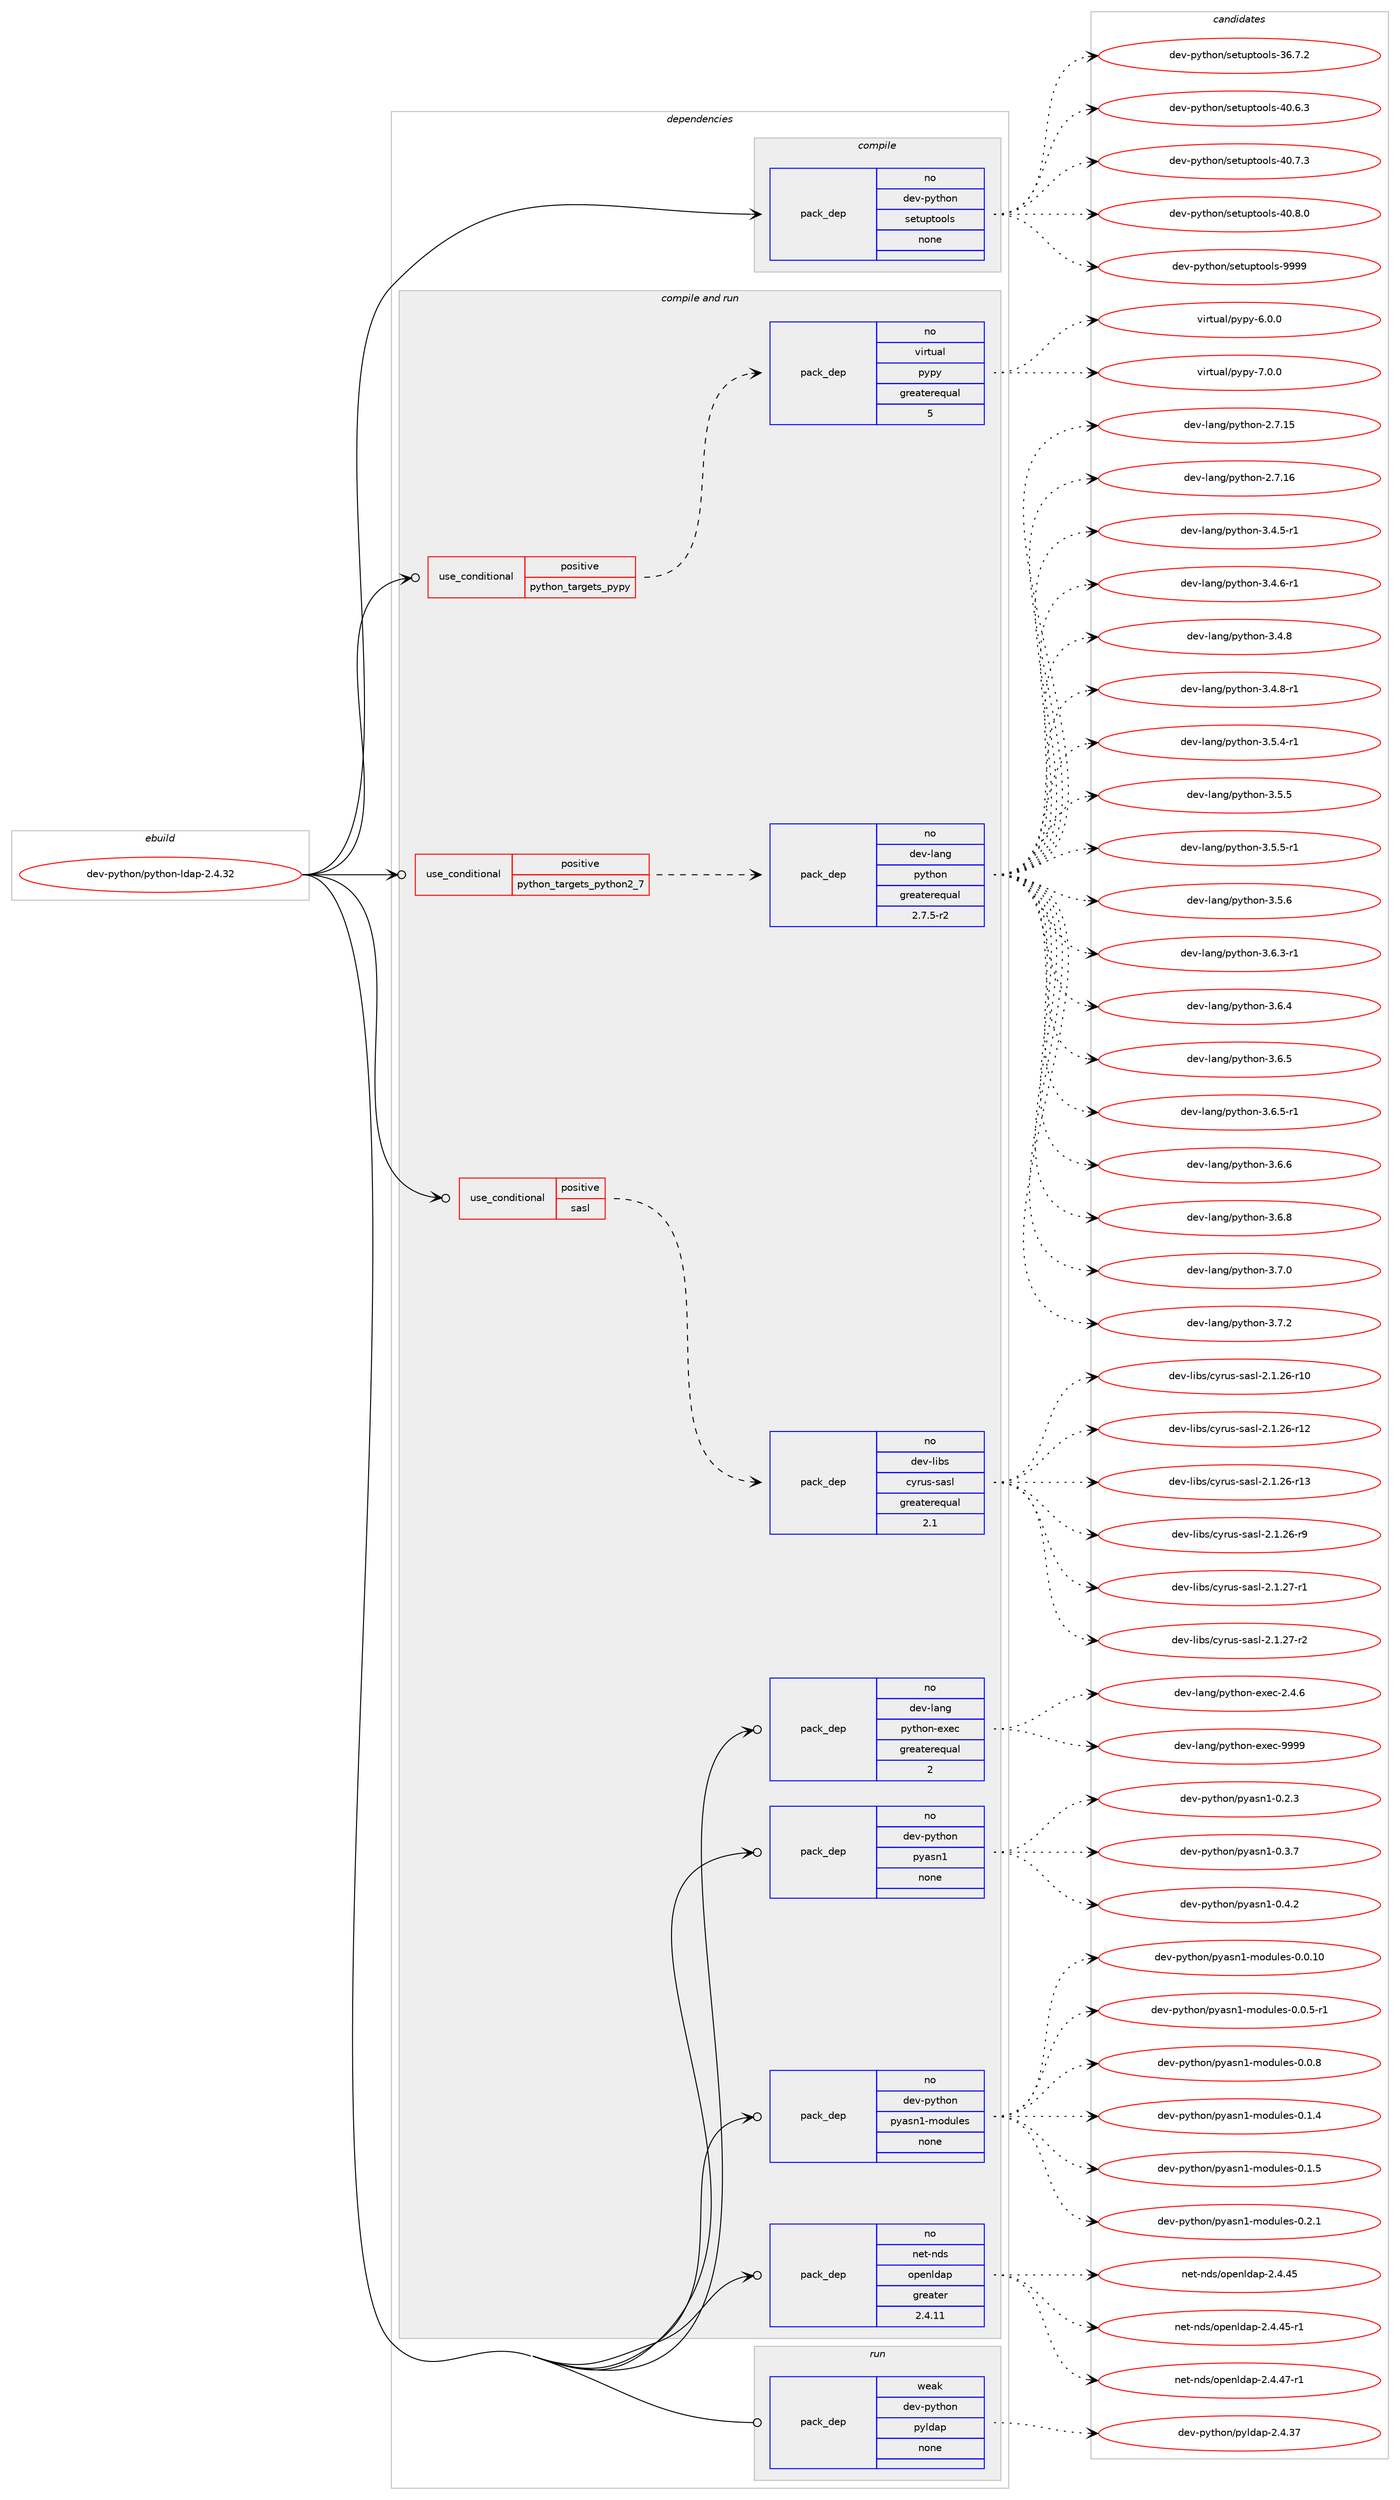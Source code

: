 digraph prolog {

# *************
# Graph options
# *************

newrank=true;
concentrate=true;
compound=true;
graph [rankdir=LR,fontname=Helvetica,fontsize=10,ranksep=1.5];#, ranksep=2.5, nodesep=0.2];
edge  [arrowhead=vee];
node  [fontname=Helvetica,fontsize=10];

# **********
# The ebuild
# **********

subgraph cluster_leftcol {
color=gray;
rank=same;
label=<<i>ebuild</i>>;
id [label="dev-python/python-ldap-2.4.32", color=red, width=4, href="../dev-python/python-ldap-2.4.32.svg"];
}

# ****************
# The dependencies
# ****************

subgraph cluster_midcol {
color=gray;
label=<<i>dependencies</i>>;
subgraph cluster_compile {
fillcolor="#eeeeee";
style=filled;
label=<<i>compile</i>>;
subgraph pack1029303 {
dependency1435415 [label=<<TABLE BORDER="0" CELLBORDER="1" CELLSPACING="0" CELLPADDING="4" WIDTH="220"><TR><TD ROWSPAN="6" CELLPADDING="30">pack_dep</TD></TR><TR><TD WIDTH="110">no</TD></TR><TR><TD>dev-python</TD></TR><TR><TD>setuptools</TD></TR><TR><TD>none</TD></TR><TR><TD></TD></TR></TABLE>>, shape=none, color=blue];
}
id:e -> dependency1435415:w [weight=20,style="solid",arrowhead="vee"];
}
subgraph cluster_compileandrun {
fillcolor="#eeeeee";
style=filled;
label=<<i>compile and run</i>>;
subgraph cond382758 {
dependency1435416 [label=<<TABLE BORDER="0" CELLBORDER="1" CELLSPACING="0" CELLPADDING="4"><TR><TD ROWSPAN="3" CELLPADDING="10">use_conditional</TD></TR><TR><TD>positive</TD></TR><TR><TD>python_targets_pypy</TD></TR></TABLE>>, shape=none, color=red];
subgraph pack1029304 {
dependency1435417 [label=<<TABLE BORDER="0" CELLBORDER="1" CELLSPACING="0" CELLPADDING="4" WIDTH="220"><TR><TD ROWSPAN="6" CELLPADDING="30">pack_dep</TD></TR><TR><TD WIDTH="110">no</TD></TR><TR><TD>virtual</TD></TR><TR><TD>pypy</TD></TR><TR><TD>greaterequal</TD></TR><TR><TD>5</TD></TR></TABLE>>, shape=none, color=blue];
}
dependency1435416:e -> dependency1435417:w [weight=20,style="dashed",arrowhead="vee"];
}
id:e -> dependency1435416:w [weight=20,style="solid",arrowhead="odotvee"];
subgraph cond382759 {
dependency1435418 [label=<<TABLE BORDER="0" CELLBORDER="1" CELLSPACING="0" CELLPADDING="4"><TR><TD ROWSPAN="3" CELLPADDING="10">use_conditional</TD></TR><TR><TD>positive</TD></TR><TR><TD>python_targets_python2_7</TD></TR></TABLE>>, shape=none, color=red];
subgraph pack1029305 {
dependency1435419 [label=<<TABLE BORDER="0" CELLBORDER="1" CELLSPACING="0" CELLPADDING="4" WIDTH="220"><TR><TD ROWSPAN="6" CELLPADDING="30">pack_dep</TD></TR><TR><TD WIDTH="110">no</TD></TR><TR><TD>dev-lang</TD></TR><TR><TD>python</TD></TR><TR><TD>greaterequal</TD></TR><TR><TD>2.7.5-r2</TD></TR></TABLE>>, shape=none, color=blue];
}
dependency1435418:e -> dependency1435419:w [weight=20,style="dashed",arrowhead="vee"];
}
id:e -> dependency1435418:w [weight=20,style="solid",arrowhead="odotvee"];
subgraph cond382760 {
dependency1435420 [label=<<TABLE BORDER="0" CELLBORDER="1" CELLSPACING="0" CELLPADDING="4"><TR><TD ROWSPAN="3" CELLPADDING="10">use_conditional</TD></TR><TR><TD>positive</TD></TR><TR><TD>sasl</TD></TR></TABLE>>, shape=none, color=red];
subgraph pack1029306 {
dependency1435421 [label=<<TABLE BORDER="0" CELLBORDER="1" CELLSPACING="0" CELLPADDING="4" WIDTH="220"><TR><TD ROWSPAN="6" CELLPADDING="30">pack_dep</TD></TR><TR><TD WIDTH="110">no</TD></TR><TR><TD>dev-libs</TD></TR><TR><TD>cyrus-sasl</TD></TR><TR><TD>greaterequal</TD></TR><TR><TD>2.1</TD></TR></TABLE>>, shape=none, color=blue];
}
dependency1435420:e -> dependency1435421:w [weight=20,style="dashed",arrowhead="vee"];
}
id:e -> dependency1435420:w [weight=20,style="solid",arrowhead="odotvee"];
subgraph pack1029307 {
dependency1435422 [label=<<TABLE BORDER="0" CELLBORDER="1" CELLSPACING="0" CELLPADDING="4" WIDTH="220"><TR><TD ROWSPAN="6" CELLPADDING="30">pack_dep</TD></TR><TR><TD WIDTH="110">no</TD></TR><TR><TD>dev-lang</TD></TR><TR><TD>python-exec</TD></TR><TR><TD>greaterequal</TD></TR><TR><TD>2</TD></TR></TABLE>>, shape=none, color=blue];
}
id:e -> dependency1435422:w [weight=20,style="solid",arrowhead="odotvee"];
subgraph pack1029308 {
dependency1435423 [label=<<TABLE BORDER="0" CELLBORDER="1" CELLSPACING="0" CELLPADDING="4" WIDTH="220"><TR><TD ROWSPAN="6" CELLPADDING="30">pack_dep</TD></TR><TR><TD WIDTH="110">no</TD></TR><TR><TD>dev-python</TD></TR><TR><TD>pyasn1</TD></TR><TR><TD>none</TD></TR><TR><TD></TD></TR></TABLE>>, shape=none, color=blue];
}
id:e -> dependency1435423:w [weight=20,style="solid",arrowhead="odotvee"];
subgraph pack1029309 {
dependency1435424 [label=<<TABLE BORDER="0" CELLBORDER="1" CELLSPACING="0" CELLPADDING="4" WIDTH="220"><TR><TD ROWSPAN="6" CELLPADDING="30">pack_dep</TD></TR><TR><TD WIDTH="110">no</TD></TR><TR><TD>dev-python</TD></TR><TR><TD>pyasn1-modules</TD></TR><TR><TD>none</TD></TR><TR><TD></TD></TR></TABLE>>, shape=none, color=blue];
}
id:e -> dependency1435424:w [weight=20,style="solid",arrowhead="odotvee"];
subgraph pack1029310 {
dependency1435425 [label=<<TABLE BORDER="0" CELLBORDER="1" CELLSPACING="0" CELLPADDING="4" WIDTH="220"><TR><TD ROWSPAN="6" CELLPADDING="30">pack_dep</TD></TR><TR><TD WIDTH="110">no</TD></TR><TR><TD>net-nds</TD></TR><TR><TD>openldap</TD></TR><TR><TD>greater</TD></TR><TR><TD>2.4.11</TD></TR></TABLE>>, shape=none, color=blue];
}
id:e -> dependency1435425:w [weight=20,style="solid",arrowhead="odotvee"];
}
subgraph cluster_run {
fillcolor="#eeeeee";
style=filled;
label=<<i>run</i>>;
subgraph pack1029311 {
dependency1435426 [label=<<TABLE BORDER="0" CELLBORDER="1" CELLSPACING="0" CELLPADDING="4" WIDTH="220"><TR><TD ROWSPAN="6" CELLPADDING="30">pack_dep</TD></TR><TR><TD WIDTH="110">weak</TD></TR><TR><TD>dev-python</TD></TR><TR><TD>pyldap</TD></TR><TR><TD>none</TD></TR><TR><TD></TD></TR></TABLE>>, shape=none, color=blue];
}
id:e -> dependency1435426:w [weight=20,style="solid",arrowhead="odot"];
}
}

# **************
# The candidates
# **************

subgraph cluster_choices {
rank=same;
color=gray;
label=<<i>candidates</i>>;

subgraph choice1029303 {
color=black;
nodesep=1;
choice100101118451121211161041111104711510111611711211611111110811545515446554650 [label="dev-python/setuptools-36.7.2", color=red, width=4,href="../dev-python/setuptools-36.7.2.svg"];
choice100101118451121211161041111104711510111611711211611111110811545524846544651 [label="dev-python/setuptools-40.6.3", color=red, width=4,href="../dev-python/setuptools-40.6.3.svg"];
choice100101118451121211161041111104711510111611711211611111110811545524846554651 [label="dev-python/setuptools-40.7.3", color=red, width=4,href="../dev-python/setuptools-40.7.3.svg"];
choice100101118451121211161041111104711510111611711211611111110811545524846564648 [label="dev-python/setuptools-40.8.0", color=red, width=4,href="../dev-python/setuptools-40.8.0.svg"];
choice10010111845112121116104111110471151011161171121161111111081154557575757 [label="dev-python/setuptools-9999", color=red, width=4,href="../dev-python/setuptools-9999.svg"];
dependency1435415:e -> choice100101118451121211161041111104711510111611711211611111110811545515446554650:w [style=dotted,weight="100"];
dependency1435415:e -> choice100101118451121211161041111104711510111611711211611111110811545524846544651:w [style=dotted,weight="100"];
dependency1435415:e -> choice100101118451121211161041111104711510111611711211611111110811545524846554651:w [style=dotted,weight="100"];
dependency1435415:e -> choice100101118451121211161041111104711510111611711211611111110811545524846564648:w [style=dotted,weight="100"];
dependency1435415:e -> choice10010111845112121116104111110471151011161171121161111111081154557575757:w [style=dotted,weight="100"];
}
subgraph choice1029304 {
color=black;
nodesep=1;
choice1181051141161179710847112121112121455446484648 [label="virtual/pypy-6.0.0", color=red, width=4,href="../virtual/pypy-6.0.0.svg"];
choice1181051141161179710847112121112121455546484648 [label="virtual/pypy-7.0.0", color=red, width=4,href="../virtual/pypy-7.0.0.svg"];
dependency1435417:e -> choice1181051141161179710847112121112121455446484648:w [style=dotted,weight="100"];
dependency1435417:e -> choice1181051141161179710847112121112121455546484648:w [style=dotted,weight="100"];
}
subgraph choice1029305 {
color=black;
nodesep=1;
choice10010111845108971101034711212111610411111045504655464953 [label="dev-lang/python-2.7.15", color=red, width=4,href="../dev-lang/python-2.7.15.svg"];
choice10010111845108971101034711212111610411111045504655464954 [label="dev-lang/python-2.7.16", color=red, width=4,href="../dev-lang/python-2.7.16.svg"];
choice1001011184510897110103471121211161041111104551465246534511449 [label="dev-lang/python-3.4.5-r1", color=red, width=4,href="../dev-lang/python-3.4.5-r1.svg"];
choice1001011184510897110103471121211161041111104551465246544511449 [label="dev-lang/python-3.4.6-r1", color=red, width=4,href="../dev-lang/python-3.4.6-r1.svg"];
choice100101118451089711010347112121116104111110455146524656 [label="dev-lang/python-3.4.8", color=red, width=4,href="../dev-lang/python-3.4.8.svg"];
choice1001011184510897110103471121211161041111104551465246564511449 [label="dev-lang/python-3.4.8-r1", color=red, width=4,href="../dev-lang/python-3.4.8-r1.svg"];
choice1001011184510897110103471121211161041111104551465346524511449 [label="dev-lang/python-3.5.4-r1", color=red, width=4,href="../dev-lang/python-3.5.4-r1.svg"];
choice100101118451089711010347112121116104111110455146534653 [label="dev-lang/python-3.5.5", color=red, width=4,href="../dev-lang/python-3.5.5.svg"];
choice1001011184510897110103471121211161041111104551465346534511449 [label="dev-lang/python-3.5.5-r1", color=red, width=4,href="../dev-lang/python-3.5.5-r1.svg"];
choice100101118451089711010347112121116104111110455146534654 [label="dev-lang/python-3.5.6", color=red, width=4,href="../dev-lang/python-3.5.6.svg"];
choice1001011184510897110103471121211161041111104551465446514511449 [label="dev-lang/python-3.6.3-r1", color=red, width=4,href="../dev-lang/python-3.6.3-r1.svg"];
choice100101118451089711010347112121116104111110455146544652 [label="dev-lang/python-3.6.4", color=red, width=4,href="../dev-lang/python-3.6.4.svg"];
choice100101118451089711010347112121116104111110455146544653 [label="dev-lang/python-3.6.5", color=red, width=4,href="../dev-lang/python-3.6.5.svg"];
choice1001011184510897110103471121211161041111104551465446534511449 [label="dev-lang/python-3.6.5-r1", color=red, width=4,href="../dev-lang/python-3.6.5-r1.svg"];
choice100101118451089711010347112121116104111110455146544654 [label="dev-lang/python-3.6.6", color=red, width=4,href="../dev-lang/python-3.6.6.svg"];
choice100101118451089711010347112121116104111110455146544656 [label="dev-lang/python-3.6.8", color=red, width=4,href="../dev-lang/python-3.6.8.svg"];
choice100101118451089711010347112121116104111110455146554648 [label="dev-lang/python-3.7.0", color=red, width=4,href="../dev-lang/python-3.7.0.svg"];
choice100101118451089711010347112121116104111110455146554650 [label="dev-lang/python-3.7.2", color=red, width=4,href="../dev-lang/python-3.7.2.svg"];
dependency1435419:e -> choice10010111845108971101034711212111610411111045504655464953:w [style=dotted,weight="100"];
dependency1435419:e -> choice10010111845108971101034711212111610411111045504655464954:w [style=dotted,weight="100"];
dependency1435419:e -> choice1001011184510897110103471121211161041111104551465246534511449:w [style=dotted,weight="100"];
dependency1435419:e -> choice1001011184510897110103471121211161041111104551465246544511449:w [style=dotted,weight="100"];
dependency1435419:e -> choice100101118451089711010347112121116104111110455146524656:w [style=dotted,weight="100"];
dependency1435419:e -> choice1001011184510897110103471121211161041111104551465246564511449:w [style=dotted,weight="100"];
dependency1435419:e -> choice1001011184510897110103471121211161041111104551465346524511449:w [style=dotted,weight="100"];
dependency1435419:e -> choice100101118451089711010347112121116104111110455146534653:w [style=dotted,weight="100"];
dependency1435419:e -> choice1001011184510897110103471121211161041111104551465346534511449:w [style=dotted,weight="100"];
dependency1435419:e -> choice100101118451089711010347112121116104111110455146534654:w [style=dotted,weight="100"];
dependency1435419:e -> choice1001011184510897110103471121211161041111104551465446514511449:w [style=dotted,weight="100"];
dependency1435419:e -> choice100101118451089711010347112121116104111110455146544652:w [style=dotted,weight="100"];
dependency1435419:e -> choice100101118451089711010347112121116104111110455146544653:w [style=dotted,weight="100"];
dependency1435419:e -> choice1001011184510897110103471121211161041111104551465446534511449:w [style=dotted,weight="100"];
dependency1435419:e -> choice100101118451089711010347112121116104111110455146544654:w [style=dotted,weight="100"];
dependency1435419:e -> choice100101118451089711010347112121116104111110455146544656:w [style=dotted,weight="100"];
dependency1435419:e -> choice100101118451089711010347112121116104111110455146554648:w [style=dotted,weight="100"];
dependency1435419:e -> choice100101118451089711010347112121116104111110455146554650:w [style=dotted,weight="100"];
}
subgraph choice1029306 {
color=black;
nodesep=1;
choice10010111845108105981154799121114117115451159711510845504649465054451144948 [label="dev-libs/cyrus-sasl-2.1.26-r10", color=red, width=4,href="../dev-libs/cyrus-sasl-2.1.26-r10.svg"];
choice10010111845108105981154799121114117115451159711510845504649465054451144950 [label="dev-libs/cyrus-sasl-2.1.26-r12", color=red, width=4,href="../dev-libs/cyrus-sasl-2.1.26-r12.svg"];
choice10010111845108105981154799121114117115451159711510845504649465054451144951 [label="dev-libs/cyrus-sasl-2.1.26-r13", color=red, width=4,href="../dev-libs/cyrus-sasl-2.1.26-r13.svg"];
choice100101118451081059811547991211141171154511597115108455046494650544511457 [label="dev-libs/cyrus-sasl-2.1.26-r9", color=red, width=4,href="../dev-libs/cyrus-sasl-2.1.26-r9.svg"];
choice100101118451081059811547991211141171154511597115108455046494650554511449 [label="dev-libs/cyrus-sasl-2.1.27-r1", color=red, width=4,href="../dev-libs/cyrus-sasl-2.1.27-r1.svg"];
choice100101118451081059811547991211141171154511597115108455046494650554511450 [label="dev-libs/cyrus-sasl-2.1.27-r2", color=red, width=4,href="../dev-libs/cyrus-sasl-2.1.27-r2.svg"];
dependency1435421:e -> choice10010111845108105981154799121114117115451159711510845504649465054451144948:w [style=dotted,weight="100"];
dependency1435421:e -> choice10010111845108105981154799121114117115451159711510845504649465054451144950:w [style=dotted,weight="100"];
dependency1435421:e -> choice10010111845108105981154799121114117115451159711510845504649465054451144951:w [style=dotted,weight="100"];
dependency1435421:e -> choice100101118451081059811547991211141171154511597115108455046494650544511457:w [style=dotted,weight="100"];
dependency1435421:e -> choice100101118451081059811547991211141171154511597115108455046494650554511449:w [style=dotted,weight="100"];
dependency1435421:e -> choice100101118451081059811547991211141171154511597115108455046494650554511450:w [style=dotted,weight="100"];
}
subgraph choice1029307 {
color=black;
nodesep=1;
choice1001011184510897110103471121211161041111104510112010199455046524654 [label="dev-lang/python-exec-2.4.6", color=red, width=4,href="../dev-lang/python-exec-2.4.6.svg"];
choice10010111845108971101034711212111610411111045101120101994557575757 [label="dev-lang/python-exec-9999", color=red, width=4,href="../dev-lang/python-exec-9999.svg"];
dependency1435422:e -> choice1001011184510897110103471121211161041111104510112010199455046524654:w [style=dotted,weight="100"];
dependency1435422:e -> choice10010111845108971101034711212111610411111045101120101994557575757:w [style=dotted,weight="100"];
}
subgraph choice1029308 {
color=black;
nodesep=1;
choice10010111845112121116104111110471121219711511049454846504651 [label="dev-python/pyasn1-0.2.3", color=red, width=4,href="../dev-python/pyasn1-0.2.3.svg"];
choice10010111845112121116104111110471121219711511049454846514655 [label="dev-python/pyasn1-0.3.7", color=red, width=4,href="../dev-python/pyasn1-0.3.7.svg"];
choice10010111845112121116104111110471121219711511049454846524650 [label="dev-python/pyasn1-0.4.2", color=red, width=4,href="../dev-python/pyasn1-0.4.2.svg"];
dependency1435423:e -> choice10010111845112121116104111110471121219711511049454846504651:w [style=dotted,weight="100"];
dependency1435423:e -> choice10010111845112121116104111110471121219711511049454846514655:w [style=dotted,weight="100"];
dependency1435423:e -> choice10010111845112121116104111110471121219711511049454846524650:w [style=dotted,weight="100"];
}
subgraph choice1029309 {
color=black;
nodesep=1;
choice100101118451121211161041111104711212197115110494510911110011710810111545484648464948 [label="dev-python/pyasn1-modules-0.0.10", color=red, width=4,href="../dev-python/pyasn1-modules-0.0.10.svg"];
choice10010111845112121116104111110471121219711511049451091111001171081011154548464846534511449 [label="dev-python/pyasn1-modules-0.0.5-r1", color=red, width=4,href="../dev-python/pyasn1-modules-0.0.5-r1.svg"];
choice1001011184511212111610411111047112121971151104945109111100117108101115454846484656 [label="dev-python/pyasn1-modules-0.0.8", color=red, width=4,href="../dev-python/pyasn1-modules-0.0.8.svg"];
choice1001011184511212111610411111047112121971151104945109111100117108101115454846494652 [label="dev-python/pyasn1-modules-0.1.4", color=red, width=4,href="../dev-python/pyasn1-modules-0.1.4.svg"];
choice1001011184511212111610411111047112121971151104945109111100117108101115454846494653 [label="dev-python/pyasn1-modules-0.1.5", color=red, width=4,href="../dev-python/pyasn1-modules-0.1.5.svg"];
choice1001011184511212111610411111047112121971151104945109111100117108101115454846504649 [label="dev-python/pyasn1-modules-0.2.1", color=red, width=4,href="../dev-python/pyasn1-modules-0.2.1.svg"];
dependency1435424:e -> choice100101118451121211161041111104711212197115110494510911110011710810111545484648464948:w [style=dotted,weight="100"];
dependency1435424:e -> choice10010111845112121116104111110471121219711511049451091111001171081011154548464846534511449:w [style=dotted,weight="100"];
dependency1435424:e -> choice1001011184511212111610411111047112121971151104945109111100117108101115454846484656:w [style=dotted,weight="100"];
dependency1435424:e -> choice1001011184511212111610411111047112121971151104945109111100117108101115454846494652:w [style=dotted,weight="100"];
dependency1435424:e -> choice1001011184511212111610411111047112121971151104945109111100117108101115454846494653:w [style=dotted,weight="100"];
dependency1435424:e -> choice1001011184511212111610411111047112121971151104945109111100117108101115454846504649:w [style=dotted,weight="100"];
}
subgraph choice1029310 {
color=black;
nodesep=1;
choice11010111645110100115471111121011101081009711245504652465253 [label="net-nds/openldap-2.4.45", color=red, width=4,href="../net-nds/openldap-2.4.45.svg"];
choice110101116451101001154711111210111010810097112455046524652534511449 [label="net-nds/openldap-2.4.45-r1", color=red, width=4,href="../net-nds/openldap-2.4.45-r1.svg"];
choice110101116451101001154711111210111010810097112455046524652554511449 [label="net-nds/openldap-2.4.47-r1", color=red, width=4,href="../net-nds/openldap-2.4.47-r1.svg"];
dependency1435425:e -> choice11010111645110100115471111121011101081009711245504652465253:w [style=dotted,weight="100"];
dependency1435425:e -> choice110101116451101001154711111210111010810097112455046524652534511449:w [style=dotted,weight="100"];
dependency1435425:e -> choice110101116451101001154711111210111010810097112455046524652554511449:w [style=dotted,weight="100"];
}
subgraph choice1029311 {
color=black;
nodesep=1;
choice10010111845112121116104111110471121211081009711245504652465155 [label="dev-python/pyldap-2.4.37", color=red, width=4,href="../dev-python/pyldap-2.4.37.svg"];
dependency1435426:e -> choice10010111845112121116104111110471121211081009711245504652465155:w [style=dotted,weight="100"];
}
}

}
